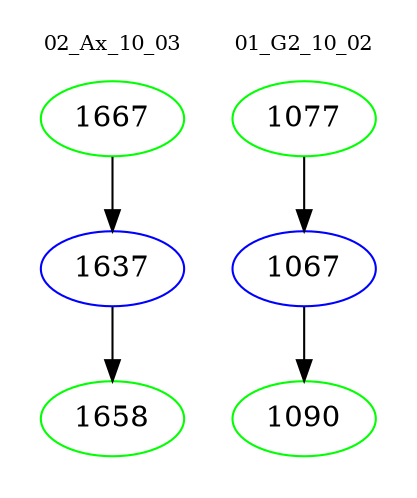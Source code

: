 digraph{
subgraph cluster_0 {
color = white
label = "02_Ax_10_03";
fontsize=10;
T0_1667 [label="1667", color="green"]
T0_1667 -> T0_1637 [color="black"]
T0_1637 [label="1637", color="blue"]
T0_1637 -> T0_1658 [color="black"]
T0_1658 [label="1658", color="green"]
}
subgraph cluster_1 {
color = white
label = "01_G2_10_02";
fontsize=10;
T1_1077 [label="1077", color="green"]
T1_1077 -> T1_1067 [color="black"]
T1_1067 [label="1067", color="blue"]
T1_1067 -> T1_1090 [color="black"]
T1_1090 [label="1090", color="green"]
}
}
